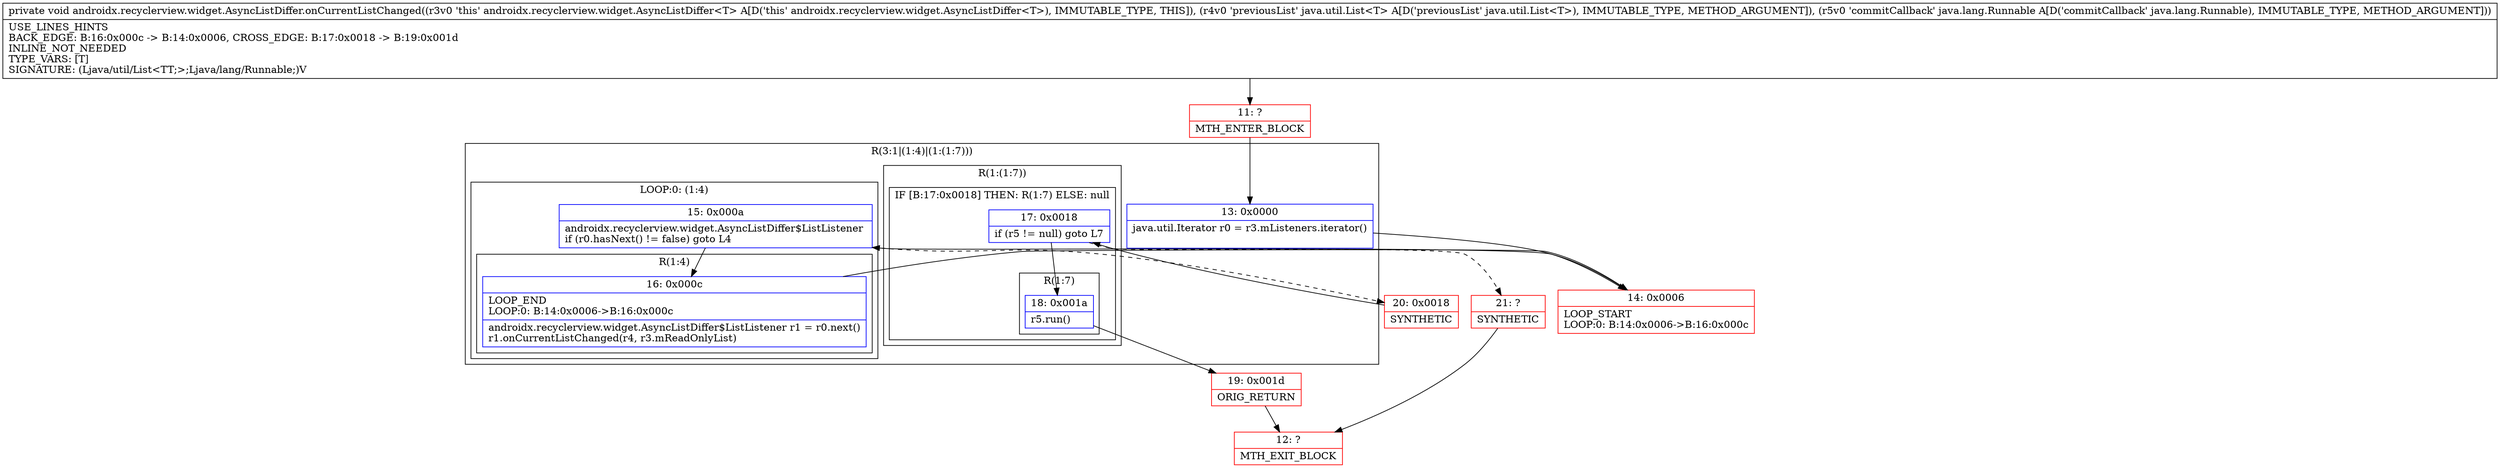 digraph "CFG forandroidx.recyclerview.widget.AsyncListDiffer.onCurrentListChanged(Ljava\/util\/List;Ljava\/lang\/Runnable;)V" {
subgraph cluster_Region_1985286302 {
label = "R(3:1|(1:4)|(1:(1:7)))";
node [shape=record,color=blue];
Node_13 [shape=record,label="{13\:\ 0x0000|java.util.Iterator r0 = r3.mListeners.iterator()\l\l}"];
subgraph cluster_LoopRegion_548140611 {
label = "LOOP:0: (1:4)";
node [shape=record,color=blue];
Node_15 [shape=record,label="{15\:\ 0x000a|androidx.recyclerview.widget.AsyncListDiffer$ListListener \lif (r0.hasNext() != false) goto L4\l}"];
subgraph cluster_Region_418264763 {
label = "R(1:4)";
node [shape=record,color=blue];
Node_16 [shape=record,label="{16\:\ 0x000c|LOOP_END\lLOOP:0: B:14:0x0006\-\>B:16:0x000c\l|androidx.recyclerview.widget.AsyncListDiffer$ListListener r1 = r0.next()\lr1.onCurrentListChanged(r4, r3.mReadOnlyList)\l}"];
}
}
subgraph cluster_Region_1023704793 {
label = "R(1:(1:7))";
node [shape=record,color=blue];
subgraph cluster_IfRegion_1661683719 {
label = "IF [B:17:0x0018] THEN: R(1:7) ELSE: null";
node [shape=record,color=blue];
Node_17 [shape=record,label="{17\:\ 0x0018|if (r5 != null) goto L7\l}"];
subgraph cluster_Region_485336011 {
label = "R(1:7)";
node [shape=record,color=blue];
Node_18 [shape=record,label="{18\:\ 0x001a|r5.run()\l}"];
}
}
}
}
Node_11 [shape=record,color=red,label="{11\:\ ?|MTH_ENTER_BLOCK\l}"];
Node_14 [shape=record,color=red,label="{14\:\ 0x0006|LOOP_START\lLOOP:0: B:14:0x0006\-\>B:16:0x000c\l}"];
Node_20 [shape=record,color=red,label="{20\:\ 0x0018|SYNTHETIC\l}"];
Node_19 [shape=record,color=red,label="{19\:\ 0x001d|ORIG_RETURN\l}"];
Node_12 [shape=record,color=red,label="{12\:\ ?|MTH_EXIT_BLOCK\l}"];
Node_21 [shape=record,color=red,label="{21\:\ ?|SYNTHETIC\l}"];
MethodNode[shape=record,label="{private void androidx.recyclerview.widget.AsyncListDiffer.onCurrentListChanged((r3v0 'this' androidx.recyclerview.widget.AsyncListDiffer\<T\> A[D('this' androidx.recyclerview.widget.AsyncListDiffer\<T\>), IMMUTABLE_TYPE, THIS]), (r4v0 'previousList' java.util.List\<T\> A[D('previousList' java.util.List\<T\>), IMMUTABLE_TYPE, METHOD_ARGUMENT]), (r5v0 'commitCallback' java.lang.Runnable A[D('commitCallback' java.lang.Runnable), IMMUTABLE_TYPE, METHOD_ARGUMENT]))  | USE_LINES_HINTS\lBACK_EDGE: B:16:0x000c \-\> B:14:0x0006, CROSS_EDGE: B:17:0x0018 \-\> B:19:0x001d\lINLINE_NOT_NEEDED\lTYPE_VARS: [T]\lSIGNATURE: (Ljava\/util\/List\<TT;\>;Ljava\/lang\/Runnable;)V\l}"];
MethodNode -> Node_11;Node_13 -> Node_14;
Node_15 -> Node_16;
Node_15 -> Node_20[style=dashed];
Node_16 -> Node_14;
Node_17 -> Node_18;
Node_17 -> Node_21[style=dashed];
Node_18 -> Node_19;
Node_11 -> Node_13;
Node_14 -> Node_15;
Node_20 -> Node_17;
Node_19 -> Node_12;
Node_21 -> Node_12;
}

